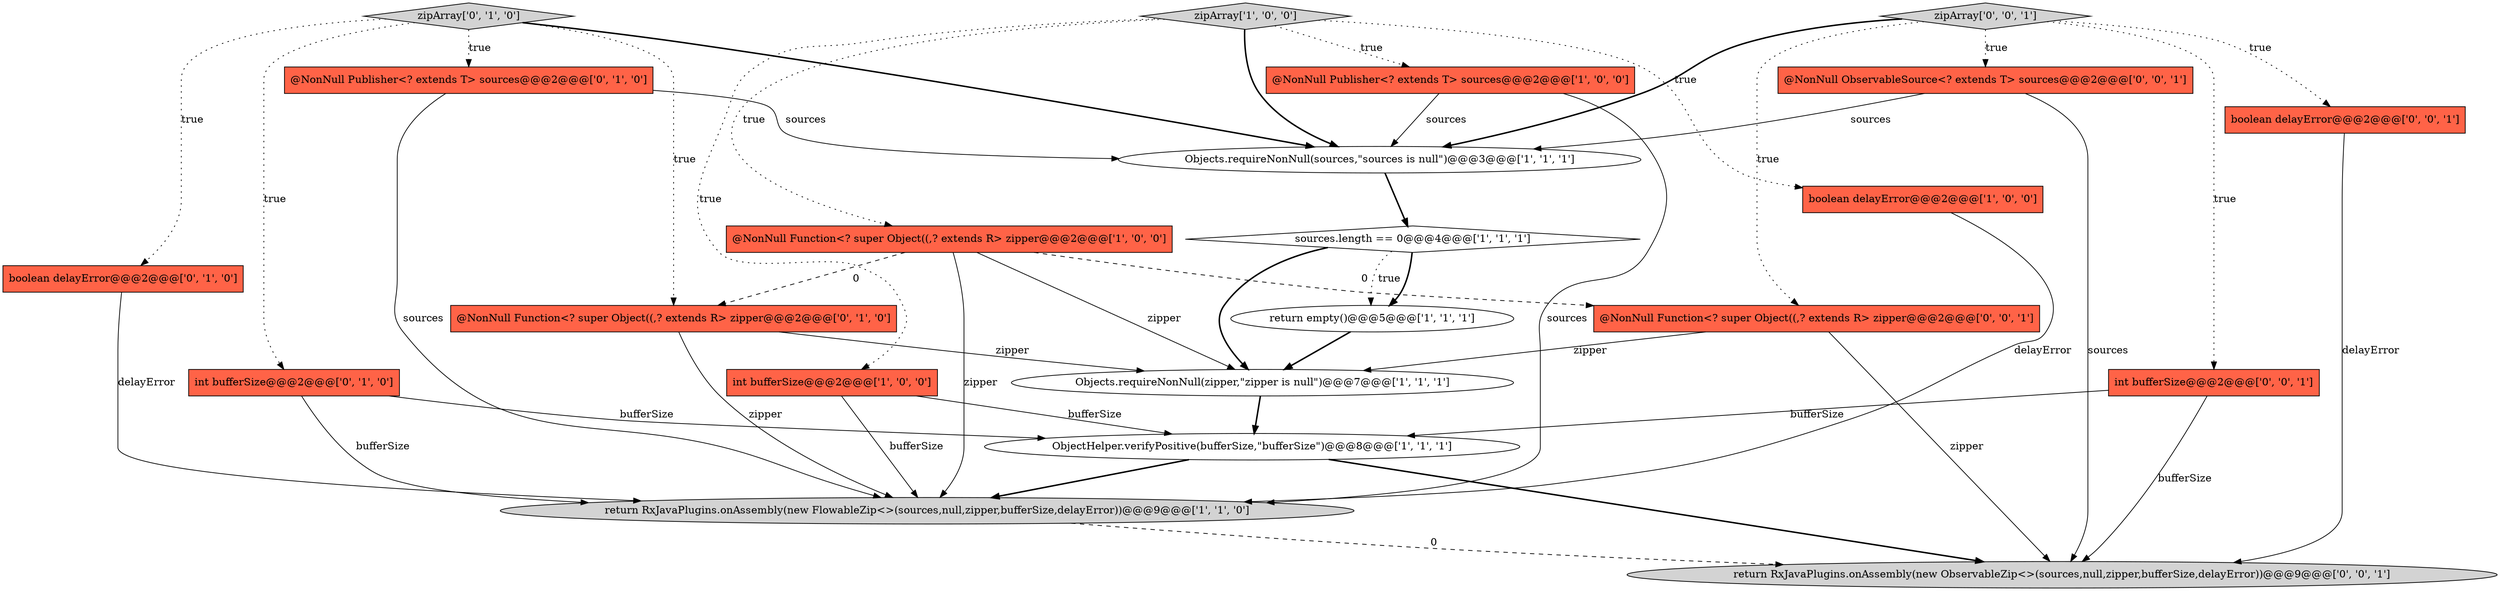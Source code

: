 digraph {
0 [style = filled, label = "ObjectHelper.verifyPositive(bufferSize,\"bufferSize\")@@@8@@@['1', '1', '1']", fillcolor = white, shape = ellipse image = "AAA0AAABBB1BBB"];
2 [style = filled, label = "@NonNull Publisher<? extends T> sources@@@2@@@['1', '0', '0']", fillcolor = tomato, shape = box image = "AAA0AAABBB1BBB"];
1 [style = filled, label = "return empty()@@@5@@@['1', '1', '1']", fillcolor = white, shape = ellipse image = "AAA0AAABBB1BBB"];
21 [style = filled, label = "return RxJavaPlugins.onAssembly(new ObservableZip<>(sources,null,zipper,bufferSize,delayError))@@@9@@@['0', '0', '1']", fillcolor = lightgray, shape = ellipse image = "AAA0AAABBB3BBB"];
16 [style = filled, label = "boolean delayError@@@2@@@['0', '0', '1']", fillcolor = tomato, shape = box image = "AAA0AAABBB3BBB"];
5 [style = filled, label = "int bufferSize@@@2@@@['1', '0', '0']", fillcolor = tomato, shape = box image = "AAA0AAABBB1BBB"];
17 [style = filled, label = "int bufferSize@@@2@@@['0', '0', '1']", fillcolor = tomato, shape = box image = "AAA0AAABBB3BBB"];
9 [style = filled, label = "Objects.requireNonNull(zipper,\"zipper is null\")@@@7@@@['1', '1', '1']", fillcolor = white, shape = ellipse image = "AAA0AAABBB1BBB"];
11 [style = filled, label = "boolean delayError@@@2@@@['0', '1', '0']", fillcolor = tomato, shape = box image = "AAA0AAABBB2BBB"];
13 [style = filled, label = "int bufferSize@@@2@@@['0', '1', '0']", fillcolor = tomato, shape = box image = "AAA0AAABBB2BBB"];
8 [style = filled, label = "boolean delayError@@@2@@@['1', '0', '0']", fillcolor = tomato, shape = box image = "AAA0AAABBB1BBB"];
12 [style = filled, label = "@NonNull Publisher<? extends T> sources@@@2@@@['0', '1', '0']", fillcolor = tomato, shape = box image = "AAA0AAABBB2BBB"];
10 [style = filled, label = "@NonNull Function<? super Object((,? extends R> zipper@@@2@@@['1', '0', '0']", fillcolor = tomato, shape = box image = "AAA1AAABBB1BBB"];
14 [style = filled, label = "@NonNull Function<? super Object((,? extends R> zipper@@@2@@@['0', '1', '0']", fillcolor = tomato, shape = box image = "AAA1AAABBB2BBB"];
15 [style = filled, label = "zipArray['0', '1', '0']", fillcolor = lightgray, shape = diamond image = "AAA0AAABBB2BBB"];
19 [style = filled, label = "zipArray['0', '0', '1']", fillcolor = lightgray, shape = diamond image = "AAA0AAABBB3BBB"];
4 [style = filled, label = "return RxJavaPlugins.onAssembly(new FlowableZip<>(sources,null,zipper,bufferSize,delayError))@@@9@@@['1', '1', '0']", fillcolor = lightgray, shape = ellipse image = "AAA0AAABBB1BBB"];
18 [style = filled, label = "@NonNull ObservableSource<? extends T> sources@@@2@@@['0', '0', '1']", fillcolor = tomato, shape = box image = "AAA0AAABBB3BBB"];
7 [style = filled, label = "Objects.requireNonNull(sources,\"sources is null\")@@@3@@@['1', '1', '1']", fillcolor = white, shape = ellipse image = "AAA0AAABBB1BBB"];
3 [style = filled, label = "zipArray['1', '0', '0']", fillcolor = lightgray, shape = diamond image = "AAA0AAABBB1BBB"];
6 [style = filled, label = "sources.length == 0@@@4@@@['1', '1', '1']", fillcolor = white, shape = diamond image = "AAA0AAABBB1BBB"];
20 [style = filled, label = "@NonNull Function<? super Object((,? extends R> zipper@@@2@@@['0', '0', '1']", fillcolor = tomato, shape = box image = "AAA0AAABBB3BBB"];
12->4 [style = solid, label="sources"];
17->0 [style = solid, label="bufferSize"];
20->21 [style = solid, label="zipper"];
18->21 [style = solid, label="sources"];
9->0 [style = bold, label=""];
15->7 [style = bold, label=""];
16->21 [style = solid, label="delayError"];
20->9 [style = solid, label="zipper"];
19->17 [style = dotted, label="true"];
19->20 [style = dotted, label="true"];
3->10 [style = dotted, label="true"];
6->1 [style = dotted, label="true"];
2->4 [style = solid, label="sources"];
19->18 [style = dotted, label="true"];
0->21 [style = bold, label=""];
15->14 [style = dotted, label="true"];
4->21 [style = dashed, label="0"];
14->9 [style = solid, label="zipper"];
5->0 [style = solid, label="bufferSize"];
5->4 [style = solid, label="bufferSize"];
1->9 [style = bold, label=""];
15->13 [style = dotted, label="true"];
6->1 [style = bold, label=""];
2->7 [style = solid, label="sources"];
8->4 [style = solid, label="delayError"];
10->9 [style = solid, label="zipper"];
13->0 [style = solid, label="bufferSize"];
3->5 [style = dotted, label="true"];
18->7 [style = solid, label="sources"];
3->7 [style = bold, label=""];
0->4 [style = bold, label=""];
13->4 [style = solid, label="bufferSize"];
11->4 [style = solid, label="delayError"];
7->6 [style = bold, label=""];
15->11 [style = dotted, label="true"];
19->16 [style = dotted, label="true"];
12->7 [style = solid, label="sources"];
17->21 [style = solid, label="bufferSize"];
15->12 [style = dotted, label="true"];
10->20 [style = dashed, label="0"];
6->9 [style = bold, label=""];
3->8 [style = dotted, label="true"];
19->7 [style = bold, label=""];
10->4 [style = solid, label="zipper"];
10->14 [style = dashed, label="0"];
14->4 [style = solid, label="zipper"];
3->2 [style = dotted, label="true"];
}
